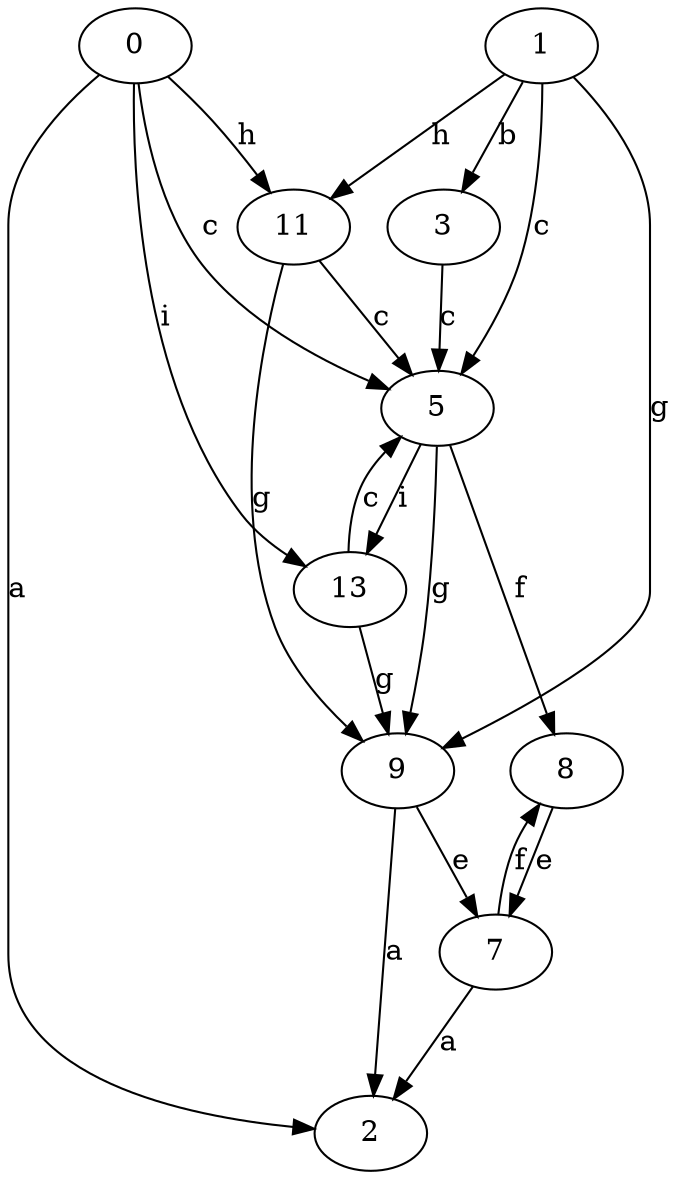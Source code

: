 strict digraph  {
1;
2;
3;
5;
7;
8;
9;
0;
11;
13;
1 -> 3  [label=b];
1 -> 5  [label=c];
1 -> 9  [label=g];
1 -> 11  [label=h];
3 -> 5  [label=c];
5 -> 8  [label=f];
5 -> 9  [label=g];
5 -> 13  [label=i];
7 -> 2  [label=a];
7 -> 8  [label=f];
8 -> 7  [label=e];
9 -> 2  [label=a];
9 -> 7  [label=e];
0 -> 2  [label=a];
0 -> 5  [label=c];
0 -> 11  [label=h];
0 -> 13  [label=i];
11 -> 5  [label=c];
11 -> 9  [label=g];
13 -> 5  [label=c];
13 -> 9  [label=g];
}

